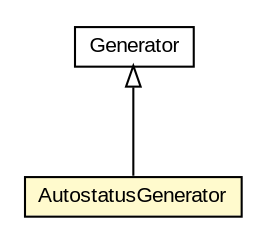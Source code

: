 #!/usr/local/bin/dot
#
# Class diagram 
# Generated by UMLGraph version 5.3 (http://www.umlgraph.org/)
#

digraph G {
	edge [fontname="arial",fontsize=10,labelfontname="arial",labelfontsize=10];
	node [fontname="arial",fontsize=10,shape=plaintext];
	nodesep=0.25;
	ranksep=0.5;
	// context.arch.enactor.Generator
	c134280 [label=<<table title="context.arch.enactor.Generator" border="0" cellborder="1" cellspacing="0" cellpadding="2" port="p" href="../../../enactor/Generator.html">
		<tr><td><table border="0" cellspacing="0" cellpadding="1">
<tr><td align="center" balign="center"> Generator </td></tr>
		</table></td></tr>
		</table>>, fontname="arial", fontcolor="black", fontsize=10.0];
	// context.arch.intelligibility.apps.imautostatus.AutostatusGenerator
	c134441 [label=<<table title="context.arch.intelligibility.apps.imautostatus.AutostatusGenerator" border="0" cellborder="1" cellspacing="0" cellpadding="2" port="p" bgcolor="lemonChiffon" href="./AutostatusGenerator.html">
		<tr><td><table border="0" cellspacing="0" cellpadding="1">
<tr><td align="center" balign="center"> AutostatusGenerator </td></tr>
		</table></td></tr>
		</table>>, fontname="arial", fontcolor="black", fontsize=10.0];
	//context.arch.intelligibility.apps.imautostatus.AutostatusGenerator extends context.arch.enactor.Generator
	c134280:p -> c134441:p [dir=back,arrowtail=empty];
}

